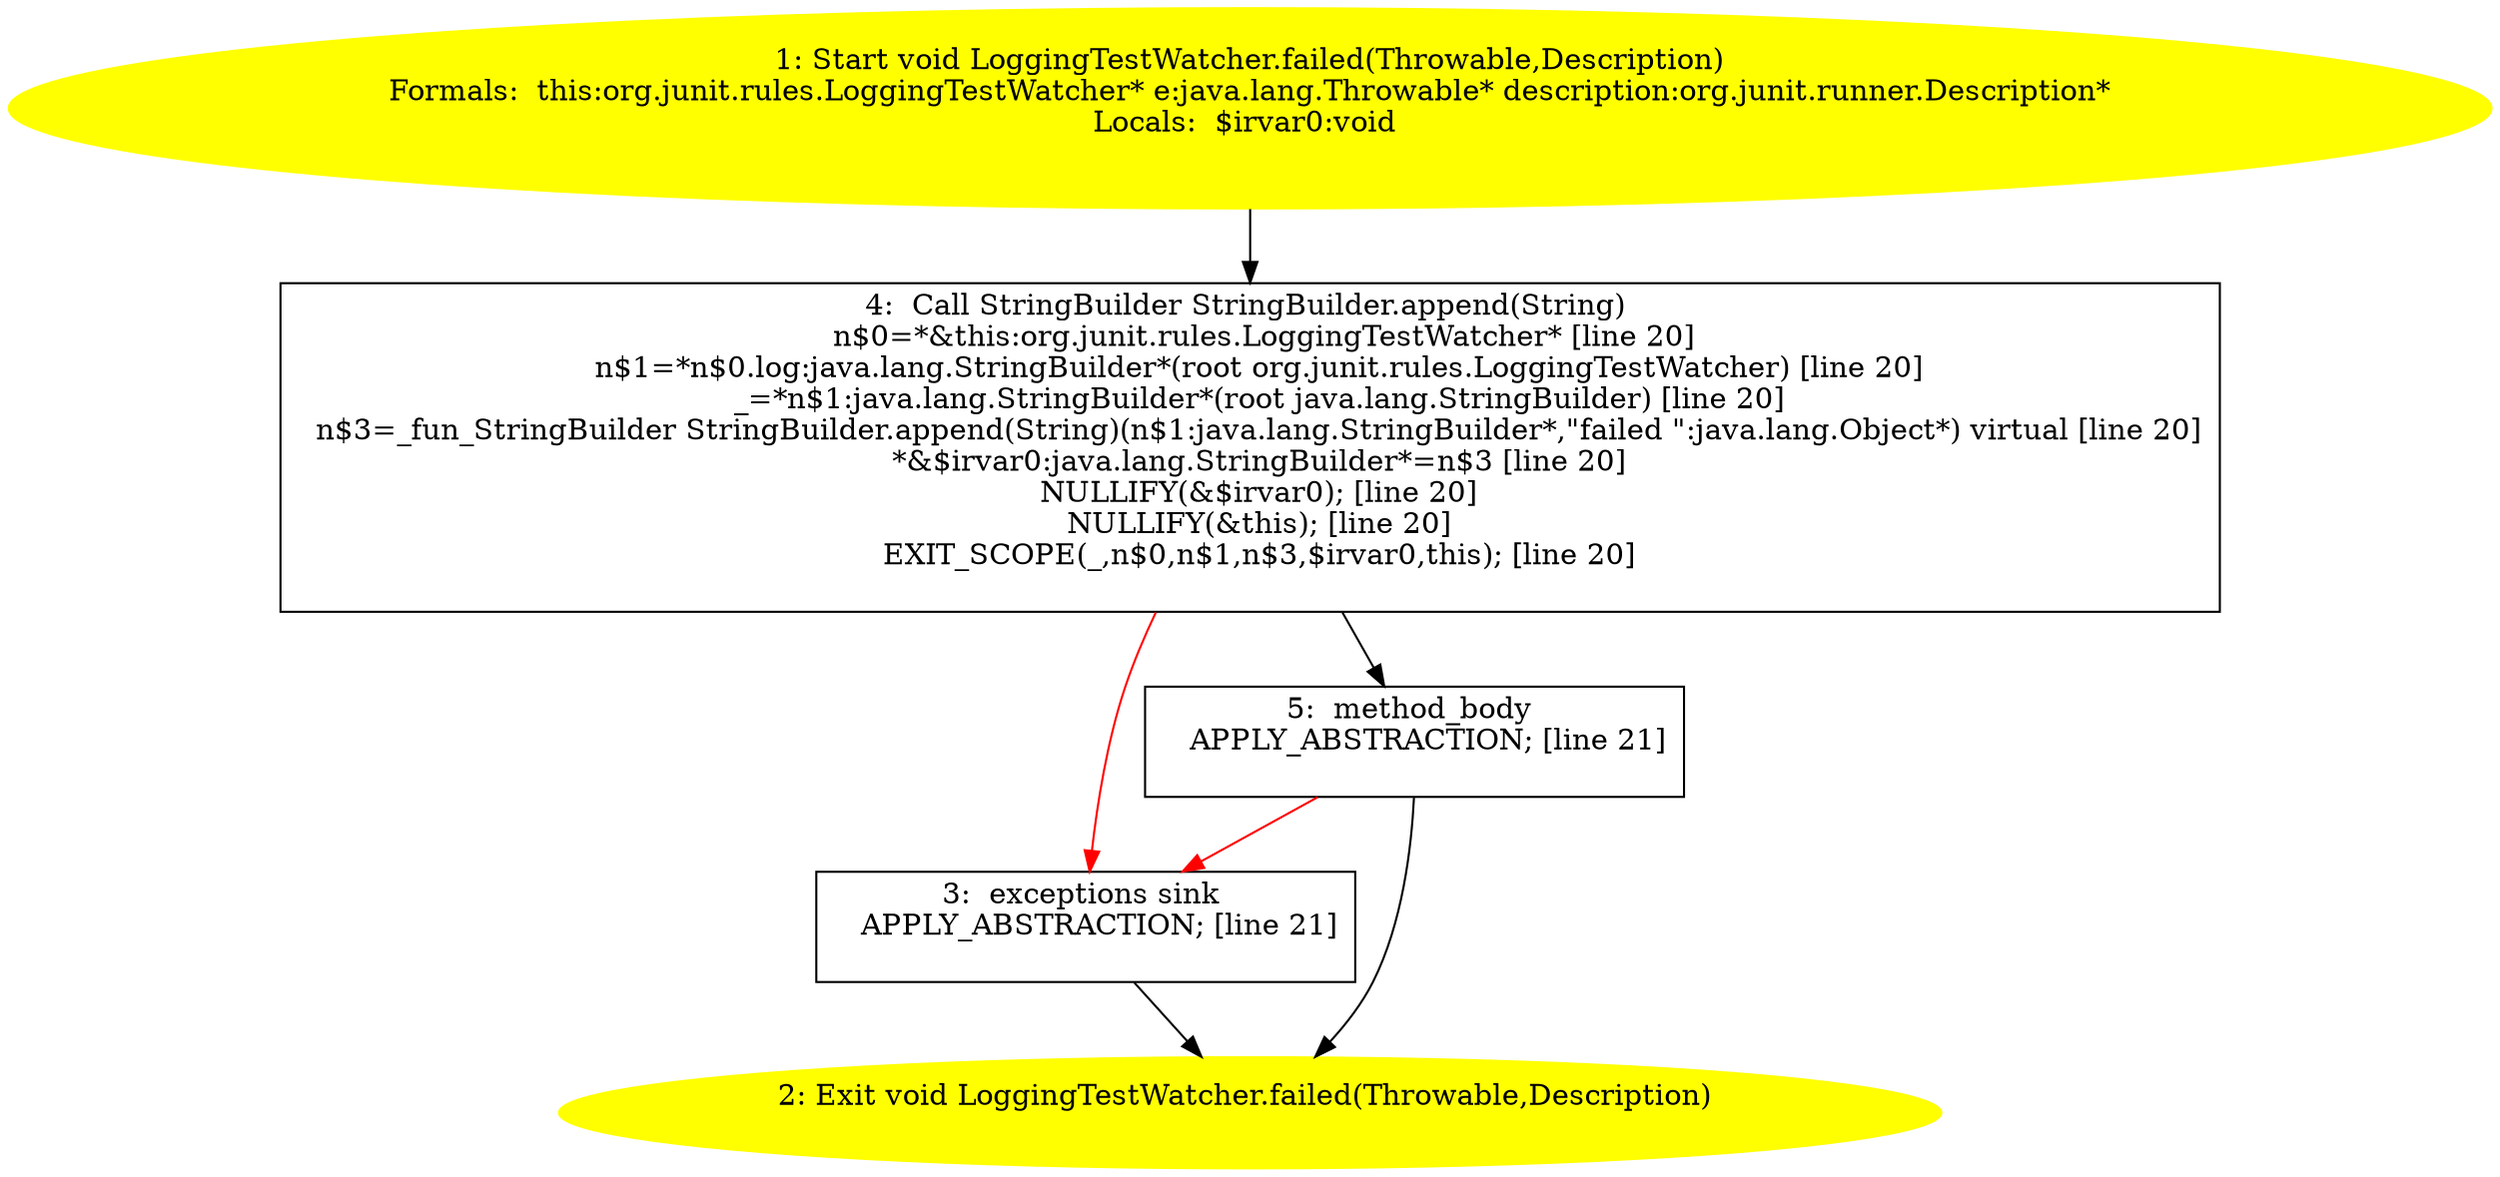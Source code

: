 /* @generated */
digraph cfg {
"org.junit.rules.LoggingTestWatcher.failed(java.lang.Throwable,org.junit.runner.Description):void.3d16bfcf1962691f9902980b8d7965cc_1" [label="1: Start void LoggingTestWatcher.failed(Throwable,Description)\nFormals:  this:org.junit.rules.LoggingTestWatcher* e:java.lang.Throwable* description:org.junit.runner.Description*\nLocals:  $irvar0:void \n  " color=yellow style=filled]
	

	 "org.junit.rules.LoggingTestWatcher.failed(java.lang.Throwable,org.junit.runner.Description):void.3d16bfcf1962691f9902980b8d7965cc_1" -> "org.junit.rules.LoggingTestWatcher.failed(java.lang.Throwable,org.junit.runner.Description):void.3d16bfcf1962691f9902980b8d7965cc_4" ;
"org.junit.rules.LoggingTestWatcher.failed(java.lang.Throwable,org.junit.runner.Description):void.3d16bfcf1962691f9902980b8d7965cc_2" [label="2: Exit void LoggingTestWatcher.failed(Throwable,Description) \n  " color=yellow style=filled]
	

"org.junit.rules.LoggingTestWatcher.failed(java.lang.Throwable,org.junit.runner.Description):void.3d16bfcf1962691f9902980b8d7965cc_3" [label="3:  exceptions sink \n   APPLY_ABSTRACTION; [line 21]\n " shape="box"]
	

	 "org.junit.rules.LoggingTestWatcher.failed(java.lang.Throwable,org.junit.runner.Description):void.3d16bfcf1962691f9902980b8d7965cc_3" -> "org.junit.rules.LoggingTestWatcher.failed(java.lang.Throwable,org.junit.runner.Description):void.3d16bfcf1962691f9902980b8d7965cc_2" ;
"org.junit.rules.LoggingTestWatcher.failed(java.lang.Throwable,org.junit.runner.Description):void.3d16bfcf1962691f9902980b8d7965cc_4" [label="4:  Call StringBuilder StringBuilder.append(String) \n   n$0=*&this:org.junit.rules.LoggingTestWatcher* [line 20]\n  n$1=*n$0.log:java.lang.StringBuilder*(root org.junit.rules.LoggingTestWatcher) [line 20]\n  _=*n$1:java.lang.StringBuilder*(root java.lang.StringBuilder) [line 20]\n  n$3=_fun_StringBuilder StringBuilder.append(String)(n$1:java.lang.StringBuilder*,\"failed \":java.lang.Object*) virtual [line 20]\n  *&$irvar0:java.lang.StringBuilder*=n$3 [line 20]\n  NULLIFY(&$irvar0); [line 20]\n  NULLIFY(&this); [line 20]\n  EXIT_SCOPE(_,n$0,n$1,n$3,$irvar0,this); [line 20]\n " shape="box"]
	

	 "org.junit.rules.LoggingTestWatcher.failed(java.lang.Throwable,org.junit.runner.Description):void.3d16bfcf1962691f9902980b8d7965cc_4" -> "org.junit.rules.LoggingTestWatcher.failed(java.lang.Throwable,org.junit.runner.Description):void.3d16bfcf1962691f9902980b8d7965cc_5" ;
	 "org.junit.rules.LoggingTestWatcher.failed(java.lang.Throwable,org.junit.runner.Description):void.3d16bfcf1962691f9902980b8d7965cc_4" -> "org.junit.rules.LoggingTestWatcher.failed(java.lang.Throwable,org.junit.runner.Description):void.3d16bfcf1962691f9902980b8d7965cc_3" [color="red" ];
"org.junit.rules.LoggingTestWatcher.failed(java.lang.Throwable,org.junit.runner.Description):void.3d16bfcf1962691f9902980b8d7965cc_5" [label="5:  method_body \n   APPLY_ABSTRACTION; [line 21]\n " shape="box"]
	

	 "org.junit.rules.LoggingTestWatcher.failed(java.lang.Throwable,org.junit.runner.Description):void.3d16bfcf1962691f9902980b8d7965cc_5" -> "org.junit.rules.LoggingTestWatcher.failed(java.lang.Throwable,org.junit.runner.Description):void.3d16bfcf1962691f9902980b8d7965cc_2" ;
	 "org.junit.rules.LoggingTestWatcher.failed(java.lang.Throwable,org.junit.runner.Description):void.3d16bfcf1962691f9902980b8d7965cc_5" -> "org.junit.rules.LoggingTestWatcher.failed(java.lang.Throwable,org.junit.runner.Description):void.3d16bfcf1962691f9902980b8d7965cc_3" [color="red" ];
}
